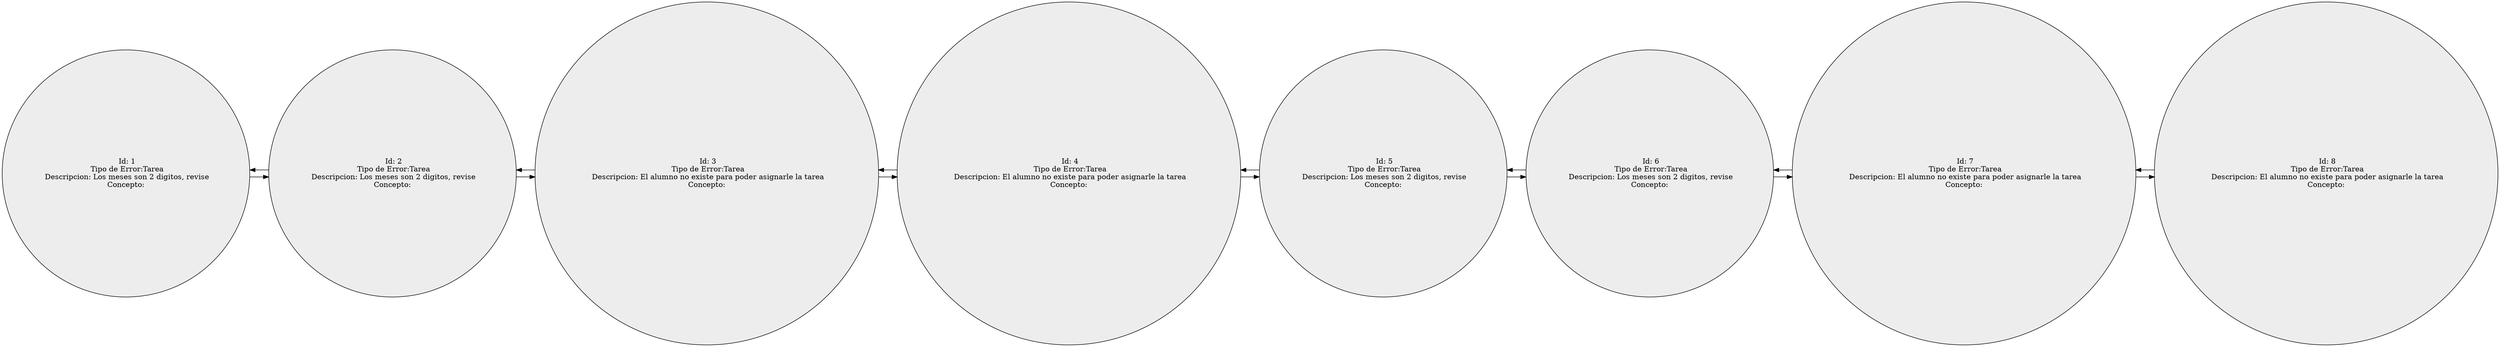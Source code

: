 digraph List {
rankdir=LR;
node [shape = circle, color=black , style=filled, fillcolor=gray93];
Node1[label=" Id: 1\n Tipo de Error:Tarea\n Descripcion: Los meses son 2 digitos, revise\n Concepto: "];
Node2[label=" Id: 2\n Tipo de Error:Tarea\n Descripcion: Los meses son 2 digitos, revise\n Concepto: "];
Node3[label=" Id: 3\n Tipo de Error:Tarea\n Descripcion: El alumno no existe para poder asignarle la tarea\n Concepto: "];
Node4[label=" Id: 4\n Tipo de Error:Tarea\n Descripcion: El alumno no existe para poder asignarle la tarea\n Concepto: "];
Node5[label=" Id: 5\n Tipo de Error:Tarea\n Descripcion: Los meses son 2 digitos, revise\n Concepto: "];
Node6[label=" Id: 6\n Tipo de Error:Tarea\n Descripcion: Los meses son 2 digitos, revise\n Concepto: "];
Node7[label=" Id: 7\n Tipo de Error:Tarea\n Descripcion: El alumno no existe para poder asignarle la tarea\n Concepto: "];
Node8[label=" Id: 8\n Tipo de Error:Tarea\n Descripcion: El alumno no existe para poder asignarle la tarea\n Concepto: "];
Node1->Node2;
Node2->Node1;
Node2->Node3;
Node3->Node2;
Node3->Node4;
Node4->Node3;
Node4->Node5;
Node5->Node4;
Node5->Node6;
Node6->Node5;
Node6->Node7;
Node7->Node6;
Node7->Node8;
Node8->Node7;

}